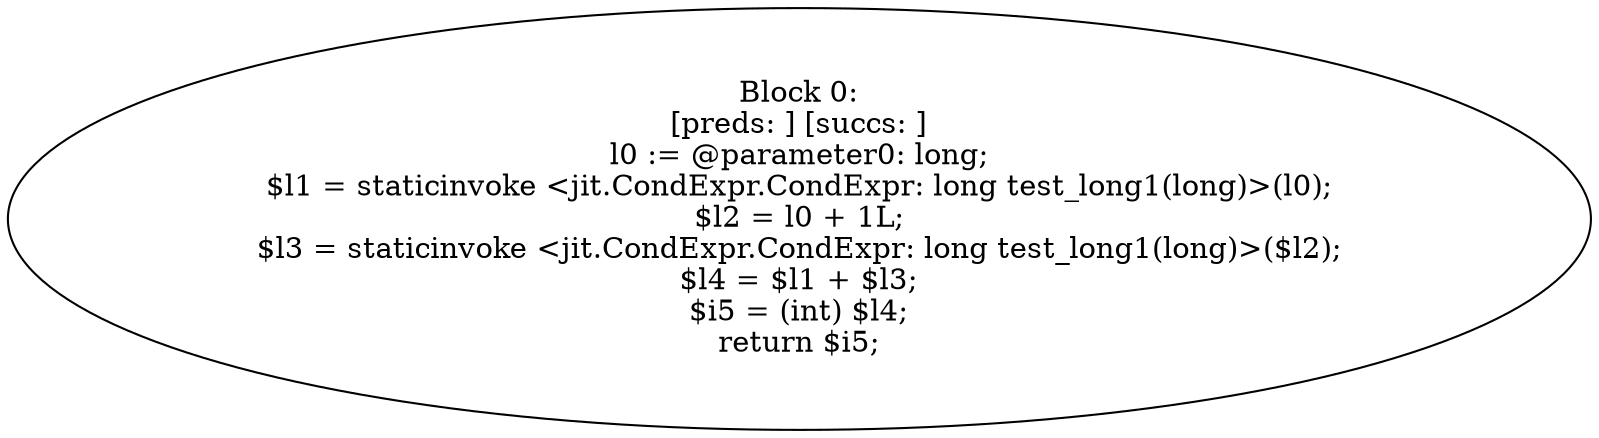 digraph "unitGraph" {
    "Block 0:
[preds: ] [succs: ]
l0 := @parameter0: long;
$l1 = staticinvoke <jit.CondExpr.CondExpr: long test_long1(long)>(l0);
$l2 = l0 + 1L;
$l3 = staticinvoke <jit.CondExpr.CondExpr: long test_long1(long)>($l2);
$l4 = $l1 + $l3;
$i5 = (int) $l4;
return $i5;
"
}
